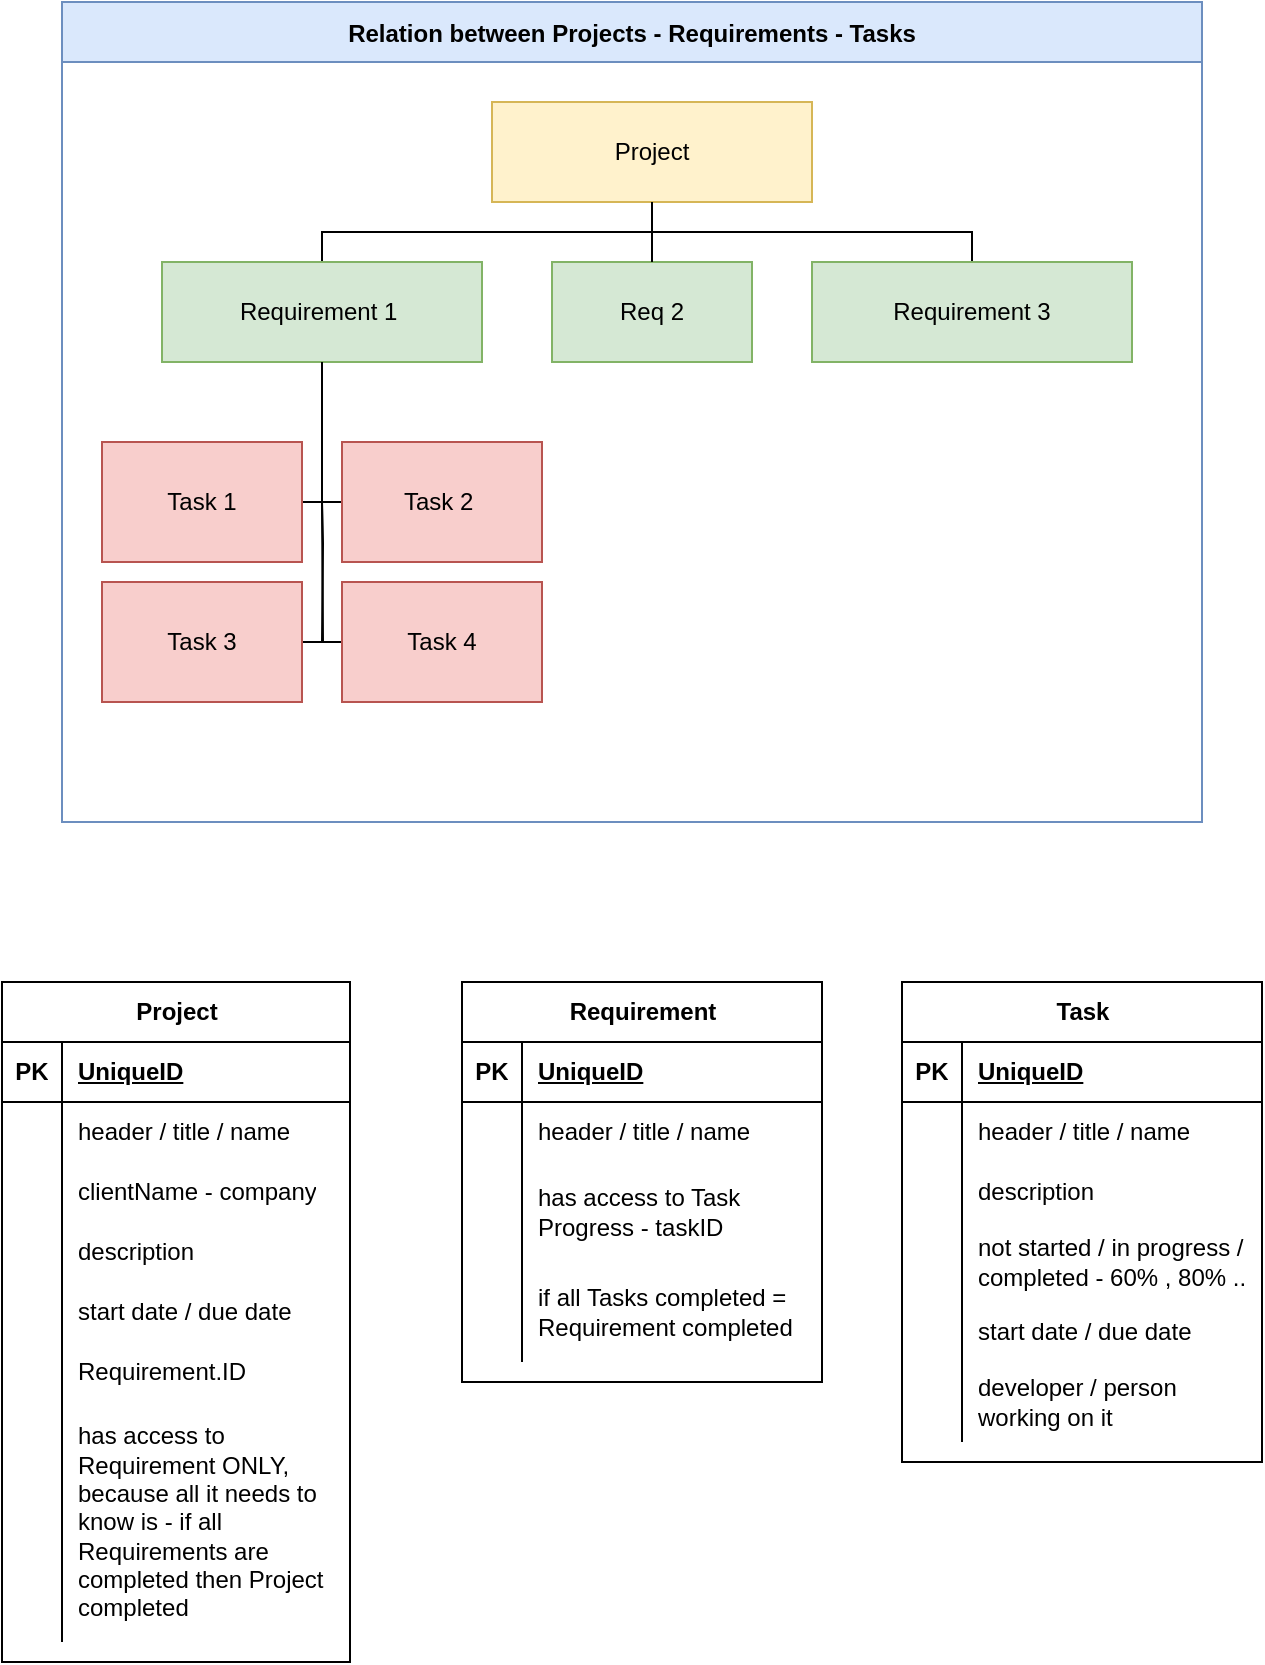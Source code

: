 <mxfile version="21.6.8" type="github">
  <diagram name="Page-1" id="QaF02aVG69fwTc1gb2MW">
    <mxGraphModel dx="2163" dy="885" grid="1" gridSize="10" guides="1" tooltips="1" connect="1" arrows="1" fold="1" page="1" pageScale="1" pageWidth="827" pageHeight="1169" math="0" shadow="0">
      <root>
        <mxCell id="0" />
        <mxCell id="1" parent="0" />
        <mxCell id="kX8SRu0ErOylLQwdDH6L-9" value="Relation between Projects - Requirements - Tasks" style="swimlane;startSize=30;horizontal=1;containerType=tree;fillColor=#dae8fc;strokeColor=#6c8ebf;" vertex="1" parent="1">
          <mxGeometry x="129" y="30" width="570" height="410" as="geometry" />
        </mxCell>
        <mxCell id="kX8SRu0ErOylLQwdDH6L-10" value="" style="edgeStyle=elbowEdgeStyle;elbow=vertical;sourcePerimeterSpacing=0;targetPerimeterSpacing=0;startArrow=none;endArrow=none;rounded=0;curved=0;" edge="1" parent="kX8SRu0ErOylLQwdDH6L-9" source="kX8SRu0ErOylLQwdDH6L-11" target="kX8SRu0ErOylLQwdDH6L-15">
          <mxGeometry relative="1" as="geometry" />
        </mxCell>
        <mxCell id="kX8SRu0ErOylLQwdDH6L-11" value="Project" style="whiteSpace=wrap;html=1;treeFolding=1;treeMoving=1;newEdgeStyle={&quot;edgeStyle&quot;:&quot;elbowEdgeStyle&quot;,&quot;startArrow&quot;:&quot;none&quot;,&quot;endArrow&quot;:&quot;none&quot;};fillColor=#fff2cc;strokeColor=#d6b656;" vertex="1" parent="kX8SRu0ErOylLQwdDH6L-9">
          <mxGeometry x="215" y="50" width="160" height="50" as="geometry" />
        </mxCell>
        <mxCell id="kX8SRu0ErOylLQwdDH6L-15" value="Requirement 1&amp;nbsp;" style="whiteSpace=wrap;html=1;treeFolding=1;treeMoving=1;newEdgeStyle={&quot;edgeStyle&quot;:&quot;elbowEdgeStyle&quot;,&quot;startArrow&quot;:&quot;none&quot;,&quot;endArrow&quot;:&quot;none&quot;};fillColor=#d5e8d4;strokeColor=#82b366;" vertex="1" parent="kX8SRu0ErOylLQwdDH6L-9">
          <mxGeometry x="50" y="130" width="160" height="50" as="geometry" />
        </mxCell>
        <mxCell id="kX8SRu0ErOylLQwdDH6L-23" style="edgeStyle=elbowEdgeStyle;rounded=0;orthogonalLoop=1;jettySize=auto;html=1;startArrow=none;endArrow=none;exitX=0.5;exitY=0;exitDx=0;exitDy=0;" edge="1" parent="kX8SRu0ErOylLQwdDH6L-9" source="kX8SRu0ErOylLQwdDH6L-22" target="kX8SRu0ErOylLQwdDH6L-11">
          <mxGeometry relative="1" as="geometry" />
        </mxCell>
        <mxCell id="kX8SRu0ErOylLQwdDH6L-22" value="Requirement 3" style="whiteSpace=wrap;html=1;align=center;verticalAlign=middle;treeFolding=1;treeMoving=1;newEdgeStyle={&quot;edgeStyle&quot;:&quot;elbowEdgeStyle&quot;,&quot;startArrow&quot;:&quot;none&quot;,&quot;endArrow&quot;:&quot;none&quot;};fillColor=#d5e8d4;strokeColor=#82b366;" vertex="1" parent="kX8SRu0ErOylLQwdDH6L-9">
          <mxGeometry x="375" y="130" width="160" height="50" as="geometry" />
        </mxCell>
        <mxCell id="kX8SRu0ErOylLQwdDH6L-24" value="Req 2" style="whiteSpace=wrap;html=1;align=center;verticalAlign=middle;treeFolding=1;treeMoving=1;newEdgeStyle={&quot;edgeStyle&quot;:&quot;elbowEdgeStyle&quot;,&quot;startArrow&quot;:&quot;none&quot;,&quot;endArrow&quot;:&quot;none&quot;};fillColor=#d5e8d4;strokeColor=#82b366;" vertex="1" parent="kX8SRu0ErOylLQwdDH6L-9">
          <mxGeometry x="245" y="130" width="100" height="50" as="geometry" />
        </mxCell>
        <mxCell id="kX8SRu0ErOylLQwdDH6L-25" value="" style="edgeStyle=elbowEdgeStyle;elbow=vertical;sourcePerimeterSpacing=0;targetPerimeterSpacing=0;startArrow=none;endArrow=none;rounded=0;curved=0;exitX=0.5;exitY=1;exitDx=0;exitDy=0;" edge="1" target="kX8SRu0ErOylLQwdDH6L-24" parent="kX8SRu0ErOylLQwdDH6L-9" source="kX8SRu0ErOylLQwdDH6L-11">
          <mxGeometry relative="1" as="geometry">
            <mxPoint x="194" y="90" as="sourcePoint" />
          </mxGeometry>
        </mxCell>
        <mxCell id="kX8SRu0ErOylLQwdDH6L-26" value="" style="edgeStyle=orthogonalEdgeStyle;sourcePerimeterSpacing=0;targetPerimeterSpacing=0;startArrow=none;endArrow=none;rounded=0;targetPortConstraint=eastwest;sourcePortConstraint=northsouth;curved=0;rounded=0;exitX=0.5;exitY=1;exitDx=0;exitDy=0;" edge="1" target="kX8SRu0ErOylLQwdDH6L-28" parent="kX8SRu0ErOylLQwdDH6L-9" source="kX8SRu0ErOylLQwdDH6L-15">
          <mxGeometry relative="1" as="geometry">
            <mxPoint x="95" y="180" as="sourcePoint" />
          </mxGeometry>
        </mxCell>
        <mxCell id="kX8SRu0ErOylLQwdDH6L-27" value="" style="edgeStyle=orthogonalEdgeStyle;sourcePerimeterSpacing=0;targetPerimeterSpacing=0;startArrow=none;endArrow=none;rounded=0;targetPortConstraint=eastwest;sourcePortConstraint=northsouth;curved=0;rounded=0;exitX=0.5;exitY=1;exitDx=0;exitDy=0;" edge="1" target="kX8SRu0ErOylLQwdDH6L-29" parent="kX8SRu0ErOylLQwdDH6L-9" source="kX8SRu0ErOylLQwdDH6L-15">
          <mxGeometry relative="1" as="geometry">
            <mxPoint x="150" y="180" as="sourcePoint" />
            <Array as="points">
              <mxPoint x="130" y="250" />
            </Array>
          </mxGeometry>
        </mxCell>
        <mxCell id="kX8SRu0ErOylLQwdDH6L-28" value="Task 1" style="whiteSpace=wrap;html=1;align=center;verticalAlign=middle;treeFolding=1;treeMoving=1;fillColor=#f8cecc;strokeColor=#b85450;" vertex="1" parent="kX8SRu0ErOylLQwdDH6L-9">
          <mxGeometry x="20" y="220" width="100" height="60" as="geometry" />
        </mxCell>
        <mxCell id="kX8SRu0ErOylLQwdDH6L-29" value="Task 2&amp;nbsp;" style="whiteSpace=wrap;html=1;align=center;verticalAlign=middle;treeFolding=1;treeMoving=1;fillColor=#f8cecc;strokeColor=#b85450;" vertex="1" parent="kX8SRu0ErOylLQwdDH6L-9">
          <mxGeometry x="140" y="220" width="100" height="60" as="geometry" />
        </mxCell>
        <mxCell id="kX8SRu0ErOylLQwdDH6L-49" value="" style="edgeStyle=orthogonalEdgeStyle;sourcePerimeterSpacing=0;targetPerimeterSpacing=0;startArrow=none;endArrow=none;rounded=0;targetPortConstraint=eastwest;sourcePortConstraint=northsouth;curved=0;rounded=0;" edge="1" target="kX8SRu0ErOylLQwdDH6L-51" parent="kX8SRu0ErOylLQwdDH6L-9">
          <mxGeometry relative="1" as="geometry">
            <mxPoint x="130" y="250" as="sourcePoint" />
          </mxGeometry>
        </mxCell>
        <mxCell id="kX8SRu0ErOylLQwdDH6L-50" value="" style="edgeStyle=orthogonalEdgeStyle;sourcePerimeterSpacing=0;targetPerimeterSpacing=0;startArrow=none;endArrow=none;rounded=0;targetPortConstraint=eastwest;sourcePortConstraint=northsouth;curved=0;rounded=0;" edge="1" target="kX8SRu0ErOylLQwdDH6L-52" parent="kX8SRu0ErOylLQwdDH6L-9">
          <mxGeometry relative="1" as="geometry">
            <mxPoint x="130" y="250" as="sourcePoint" />
          </mxGeometry>
        </mxCell>
        <mxCell id="kX8SRu0ErOylLQwdDH6L-51" value="Task 3" style="whiteSpace=wrap;html=1;align=center;verticalAlign=middle;treeFolding=1;treeMoving=1;fillColor=#f8cecc;strokeColor=#b85450;" vertex="1" parent="kX8SRu0ErOylLQwdDH6L-9">
          <mxGeometry x="20" y="290" width="100" height="60" as="geometry" />
        </mxCell>
        <mxCell id="kX8SRu0ErOylLQwdDH6L-52" value="Task 4" style="whiteSpace=wrap;html=1;align=center;verticalAlign=middle;treeFolding=1;treeMoving=1;fillColor=#f8cecc;strokeColor=#b85450;" vertex="1" parent="kX8SRu0ErOylLQwdDH6L-9">
          <mxGeometry x="140" y="290" width="100" height="60" as="geometry" />
        </mxCell>
        <mxCell id="kX8SRu0ErOylLQwdDH6L-53" value="Project" style="shape=table;startSize=30;container=1;collapsible=1;childLayout=tableLayout;fixedRows=1;rowLines=0;fontStyle=1;align=center;resizeLast=1;html=1;" vertex="1" parent="1">
          <mxGeometry x="99" y="520" width="174" height="340" as="geometry" />
        </mxCell>
        <mxCell id="kX8SRu0ErOylLQwdDH6L-54" value="" style="shape=tableRow;horizontal=0;startSize=0;swimlaneHead=0;swimlaneBody=0;fillColor=none;collapsible=0;dropTarget=0;points=[[0,0.5],[1,0.5]];portConstraint=eastwest;top=0;left=0;right=0;bottom=1;" vertex="1" parent="kX8SRu0ErOylLQwdDH6L-53">
          <mxGeometry y="30" width="174" height="30" as="geometry" />
        </mxCell>
        <mxCell id="kX8SRu0ErOylLQwdDH6L-55" value="PK" style="shape=partialRectangle;connectable=0;fillColor=none;top=0;left=0;bottom=0;right=0;fontStyle=1;overflow=hidden;whiteSpace=wrap;html=1;" vertex="1" parent="kX8SRu0ErOylLQwdDH6L-54">
          <mxGeometry width="30" height="30" as="geometry">
            <mxRectangle width="30" height="30" as="alternateBounds" />
          </mxGeometry>
        </mxCell>
        <mxCell id="kX8SRu0ErOylLQwdDH6L-56" value="UniqueID" style="shape=partialRectangle;connectable=0;fillColor=none;top=0;left=0;bottom=0;right=0;align=left;spacingLeft=6;fontStyle=5;overflow=hidden;whiteSpace=wrap;html=1;" vertex="1" parent="kX8SRu0ErOylLQwdDH6L-54">
          <mxGeometry x="30" width="144" height="30" as="geometry">
            <mxRectangle width="144" height="30" as="alternateBounds" />
          </mxGeometry>
        </mxCell>
        <mxCell id="kX8SRu0ErOylLQwdDH6L-57" value="" style="shape=tableRow;horizontal=0;startSize=0;swimlaneHead=0;swimlaneBody=0;fillColor=none;collapsible=0;dropTarget=0;points=[[0,0.5],[1,0.5]];portConstraint=eastwest;top=0;left=0;right=0;bottom=0;" vertex="1" parent="kX8SRu0ErOylLQwdDH6L-53">
          <mxGeometry y="60" width="174" height="30" as="geometry" />
        </mxCell>
        <mxCell id="kX8SRu0ErOylLQwdDH6L-58" value="" style="shape=partialRectangle;connectable=0;fillColor=none;top=0;left=0;bottom=0;right=0;editable=1;overflow=hidden;whiteSpace=wrap;html=1;" vertex="1" parent="kX8SRu0ErOylLQwdDH6L-57">
          <mxGeometry width="30" height="30" as="geometry">
            <mxRectangle width="30" height="30" as="alternateBounds" />
          </mxGeometry>
        </mxCell>
        <mxCell id="kX8SRu0ErOylLQwdDH6L-59" value="header / title / name&amp;nbsp;" style="shape=partialRectangle;connectable=0;fillColor=none;top=0;left=0;bottom=0;right=0;align=left;spacingLeft=6;overflow=hidden;whiteSpace=wrap;html=1;" vertex="1" parent="kX8SRu0ErOylLQwdDH6L-57">
          <mxGeometry x="30" width="144" height="30" as="geometry">
            <mxRectangle width="144" height="30" as="alternateBounds" />
          </mxGeometry>
        </mxCell>
        <mxCell id="kX8SRu0ErOylLQwdDH6L-110" value="" style="shape=tableRow;horizontal=0;startSize=0;swimlaneHead=0;swimlaneBody=0;fillColor=none;collapsible=0;dropTarget=0;points=[[0,0.5],[1,0.5]];portConstraint=eastwest;top=0;left=0;right=0;bottom=0;" vertex="1" parent="kX8SRu0ErOylLQwdDH6L-53">
          <mxGeometry y="90" width="174" height="30" as="geometry" />
        </mxCell>
        <mxCell id="kX8SRu0ErOylLQwdDH6L-111" value="" style="shape=partialRectangle;connectable=0;fillColor=none;top=0;left=0;bottom=0;right=0;editable=1;overflow=hidden;whiteSpace=wrap;html=1;" vertex="1" parent="kX8SRu0ErOylLQwdDH6L-110">
          <mxGeometry width="30" height="30" as="geometry">
            <mxRectangle width="30" height="30" as="alternateBounds" />
          </mxGeometry>
        </mxCell>
        <mxCell id="kX8SRu0ErOylLQwdDH6L-112" value="clientName - company" style="shape=partialRectangle;connectable=0;fillColor=none;top=0;left=0;bottom=0;right=0;align=left;spacingLeft=6;overflow=hidden;whiteSpace=wrap;html=1;" vertex="1" parent="kX8SRu0ErOylLQwdDH6L-110">
          <mxGeometry x="30" width="144" height="30" as="geometry">
            <mxRectangle width="144" height="30" as="alternateBounds" />
          </mxGeometry>
        </mxCell>
        <mxCell id="kX8SRu0ErOylLQwdDH6L-107" value="" style="shape=tableRow;horizontal=0;startSize=0;swimlaneHead=0;swimlaneBody=0;fillColor=none;collapsible=0;dropTarget=0;points=[[0,0.5],[1,0.5]];portConstraint=eastwest;top=0;left=0;right=0;bottom=0;" vertex="1" parent="kX8SRu0ErOylLQwdDH6L-53">
          <mxGeometry y="120" width="174" height="30" as="geometry" />
        </mxCell>
        <mxCell id="kX8SRu0ErOylLQwdDH6L-108" value="" style="shape=partialRectangle;connectable=0;fillColor=none;top=0;left=0;bottom=0;right=0;editable=1;overflow=hidden;whiteSpace=wrap;html=1;" vertex="1" parent="kX8SRu0ErOylLQwdDH6L-107">
          <mxGeometry width="30" height="30" as="geometry">
            <mxRectangle width="30" height="30" as="alternateBounds" />
          </mxGeometry>
        </mxCell>
        <mxCell id="kX8SRu0ErOylLQwdDH6L-109" value="description" style="shape=partialRectangle;connectable=0;fillColor=none;top=0;left=0;bottom=0;right=0;align=left;spacingLeft=6;overflow=hidden;whiteSpace=wrap;html=1;" vertex="1" parent="kX8SRu0ErOylLQwdDH6L-107">
          <mxGeometry x="30" width="144" height="30" as="geometry">
            <mxRectangle width="144" height="30" as="alternateBounds" />
          </mxGeometry>
        </mxCell>
        <mxCell id="kX8SRu0ErOylLQwdDH6L-60" value="" style="shape=tableRow;horizontal=0;startSize=0;swimlaneHead=0;swimlaneBody=0;fillColor=none;collapsible=0;dropTarget=0;points=[[0,0.5],[1,0.5]];portConstraint=eastwest;top=0;left=0;right=0;bottom=0;" vertex="1" parent="kX8SRu0ErOylLQwdDH6L-53">
          <mxGeometry y="150" width="174" height="30" as="geometry" />
        </mxCell>
        <mxCell id="kX8SRu0ErOylLQwdDH6L-61" value="" style="shape=partialRectangle;connectable=0;fillColor=none;top=0;left=0;bottom=0;right=0;editable=1;overflow=hidden;whiteSpace=wrap;html=1;" vertex="1" parent="kX8SRu0ErOylLQwdDH6L-60">
          <mxGeometry width="30" height="30" as="geometry">
            <mxRectangle width="30" height="30" as="alternateBounds" />
          </mxGeometry>
        </mxCell>
        <mxCell id="kX8SRu0ErOylLQwdDH6L-62" value="start date / due date" style="shape=partialRectangle;connectable=0;fillColor=none;top=0;left=0;bottom=0;right=0;align=left;spacingLeft=6;overflow=hidden;whiteSpace=wrap;html=1;" vertex="1" parent="kX8SRu0ErOylLQwdDH6L-60">
          <mxGeometry x="30" width="144" height="30" as="geometry">
            <mxRectangle width="144" height="30" as="alternateBounds" />
          </mxGeometry>
        </mxCell>
        <mxCell id="kX8SRu0ErOylLQwdDH6L-115" value="" style="shape=tableRow;horizontal=0;startSize=0;swimlaneHead=0;swimlaneBody=0;fillColor=none;collapsible=0;dropTarget=0;points=[[0,0.5],[1,0.5]];portConstraint=eastwest;top=0;left=0;right=0;bottom=0;" vertex="1" parent="kX8SRu0ErOylLQwdDH6L-53">
          <mxGeometry y="180" width="174" height="30" as="geometry" />
        </mxCell>
        <mxCell id="kX8SRu0ErOylLQwdDH6L-116" value="" style="shape=partialRectangle;connectable=0;fillColor=none;top=0;left=0;bottom=0;right=0;editable=1;overflow=hidden;whiteSpace=wrap;html=1;" vertex="1" parent="kX8SRu0ErOylLQwdDH6L-115">
          <mxGeometry width="30" height="30" as="geometry">
            <mxRectangle width="30" height="30" as="alternateBounds" />
          </mxGeometry>
        </mxCell>
        <mxCell id="kX8SRu0ErOylLQwdDH6L-117" value="Requirement.ID" style="shape=partialRectangle;connectable=0;fillColor=none;top=0;left=0;bottom=0;right=0;align=left;spacingLeft=6;overflow=hidden;whiteSpace=wrap;html=1;" vertex="1" parent="kX8SRu0ErOylLQwdDH6L-115">
          <mxGeometry x="30" width="144" height="30" as="geometry">
            <mxRectangle width="144" height="30" as="alternateBounds" />
          </mxGeometry>
        </mxCell>
        <mxCell id="kX8SRu0ErOylLQwdDH6L-63" value="" style="shape=tableRow;horizontal=0;startSize=0;swimlaneHead=0;swimlaneBody=0;fillColor=none;collapsible=0;dropTarget=0;points=[[0,0.5],[1,0.5]];portConstraint=eastwest;top=0;left=0;right=0;bottom=0;" vertex="1" parent="kX8SRu0ErOylLQwdDH6L-53">
          <mxGeometry y="210" width="174" height="120" as="geometry" />
        </mxCell>
        <mxCell id="kX8SRu0ErOylLQwdDH6L-64" value="" style="shape=partialRectangle;connectable=0;fillColor=none;top=0;left=0;bottom=0;right=0;editable=1;overflow=hidden;whiteSpace=wrap;html=1;" vertex="1" parent="kX8SRu0ErOylLQwdDH6L-63">
          <mxGeometry width="30" height="120" as="geometry">
            <mxRectangle width="30" height="120" as="alternateBounds" />
          </mxGeometry>
        </mxCell>
        <mxCell id="kX8SRu0ErOylLQwdDH6L-65" value="has access to Requirement ONLY, because all it needs to know is - if all Requirements are completed then Project completed" style="shape=partialRectangle;connectable=0;fillColor=none;top=0;left=0;bottom=0;right=0;align=left;spacingLeft=6;overflow=hidden;whiteSpace=wrap;html=1;" vertex="1" parent="kX8SRu0ErOylLQwdDH6L-63">
          <mxGeometry x="30" width="144" height="120" as="geometry">
            <mxRectangle width="144" height="120" as="alternateBounds" />
          </mxGeometry>
        </mxCell>
        <mxCell id="kX8SRu0ErOylLQwdDH6L-66" value="Requirement" style="shape=table;startSize=30;container=1;collapsible=1;childLayout=tableLayout;fixedRows=1;rowLines=0;fontStyle=1;align=center;resizeLast=1;html=1;" vertex="1" parent="1">
          <mxGeometry x="329" y="520" width="180" height="200" as="geometry" />
        </mxCell>
        <mxCell id="kX8SRu0ErOylLQwdDH6L-67" value="" style="shape=tableRow;horizontal=0;startSize=0;swimlaneHead=0;swimlaneBody=0;fillColor=none;collapsible=0;dropTarget=0;points=[[0,0.5],[1,0.5]];portConstraint=eastwest;top=0;left=0;right=0;bottom=1;" vertex="1" parent="kX8SRu0ErOylLQwdDH6L-66">
          <mxGeometry y="30" width="180" height="30" as="geometry" />
        </mxCell>
        <mxCell id="kX8SRu0ErOylLQwdDH6L-68" value="PK" style="shape=partialRectangle;connectable=0;fillColor=none;top=0;left=0;bottom=0;right=0;fontStyle=1;overflow=hidden;whiteSpace=wrap;html=1;" vertex="1" parent="kX8SRu0ErOylLQwdDH6L-67">
          <mxGeometry width="30" height="30" as="geometry">
            <mxRectangle width="30" height="30" as="alternateBounds" />
          </mxGeometry>
        </mxCell>
        <mxCell id="kX8SRu0ErOylLQwdDH6L-69" value="UniqueID" style="shape=partialRectangle;connectable=0;fillColor=none;top=0;left=0;bottom=0;right=0;align=left;spacingLeft=6;fontStyle=5;overflow=hidden;whiteSpace=wrap;html=1;" vertex="1" parent="kX8SRu0ErOylLQwdDH6L-67">
          <mxGeometry x="30" width="150" height="30" as="geometry">
            <mxRectangle width="150" height="30" as="alternateBounds" />
          </mxGeometry>
        </mxCell>
        <mxCell id="kX8SRu0ErOylLQwdDH6L-70" value="" style="shape=tableRow;horizontal=0;startSize=0;swimlaneHead=0;swimlaneBody=0;fillColor=none;collapsible=0;dropTarget=0;points=[[0,0.5],[1,0.5]];portConstraint=eastwest;top=0;left=0;right=0;bottom=0;" vertex="1" parent="kX8SRu0ErOylLQwdDH6L-66">
          <mxGeometry y="60" width="180" height="30" as="geometry" />
        </mxCell>
        <mxCell id="kX8SRu0ErOylLQwdDH6L-71" value="" style="shape=partialRectangle;connectable=0;fillColor=none;top=0;left=0;bottom=0;right=0;editable=1;overflow=hidden;whiteSpace=wrap;html=1;" vertex="1" parent="kX8SRu0ErOylLQwdDH6L-70">
          <mxGeometry width="30" height="30" as="geometry">
            <mxRectangle width="30" height="30" as="alternateBounds" />
          </mxGeometry>
        </mxCell>
        <mxCell id="kX8SRu0ErOylLQwdDH6L-72" value="header / title / name" style="shape=partialRectangle;connectable=0;fillColor=none;top=0;left=0;bottom=0;right=0;align=left;spacingLeft=6;overflow=hidden;whiteSpace=wrap;html=1;" vertex="1" parent="kX8SRu0ErOylLQwdDH6L-70">
          <mxGeometry x="30" width="150" height="30" as="geometry">
            <mxRectangle width="150" height="30" as="alternateBounds" />
          </mxGeometry>
        </mxCell>
        <mxCell id="kX8SRu0ErOylLQwdDH6L-73" value="" style="shape=tableRow;horizontal=0;startSize=0;swimlaneHead=0;swimlaneBody=0;fillColor=none;collapsible=0;dropTarget=0;points=[[0,0.5],[1,0.5]];portConstraint=eastwest;top=0;left=0;right=0;bottom=0;" vertex="1" parent="kX8SRu0ErOylLQwdDH6L-66">
          <mxGeometry y="90" width="180" height="50" as="geometry" />
        </mxCell>
        <mxCell id="kX8SRu0ErOylLQwdDH6L-74" value="" style="shape=partialRectangle;connectable=0;fillColor=none;top=0;left=0;bottom=0;right=0;editable=1;overflow=hidden;whiteSpace=wrap;html=1;" vertex="1" parent="kX8SRu0ErOylLQwdDH6L-73">
          <mxGeometry width="30" height="50" as="geometry">
            <mxRectangle width="30" height="50" as="alternateBounds" />
          </mxGeometry>
        </mxCell>
        <mxCell id="kX8SRu0ErOylLQwdDH6L-75" value="has access to Task Progress - taskID" style="shape=partialRectangle;connectable=0;fillColor=none;top=0;left=0;bottom=0;right=0;align=left;spacingLeft=6;overflow=hidden;whiteSpace=wrap;html=1;" vertex="1" parent="kX8SRu0ErOylLQwdDH6L-73">
          <mxGeometry x="30" width="150" height="50" as="geometry">
            <mxRectangle width="150" height="50" as="alternateBounds" />
          </mxGeometry>
        </mxCell>
        <mxCell id="kX8SRu0ErOylLQwdDH6L-76" value="" style="shape=tableRow;horizontal=0;startSize=0;swimlaneHead=0;swimlaneBody=0;fillColor=none;collapsible=0;dropTarget=0;points=[[0,0.5],[1,0.5]];portConstraint=eastwest;top=0;left=0;right=0;bottom=0;" vertex="1" parent="kX8SRu0ErOylLQwdDH6L-66">
          <mxGeometry y="140" width="180" height="50" as="geometry" />
        </mxCell>
        <mxCell id="kX8SRu0ErOylLQwdDH6L-77" value="" style="shape=partialRectangle;connectable=0;fillColor=none;top=0;left=0;bottom=0;right=0;editable=1;overflow=hidden;whiteSpace=wrap;html=1;" vertex="1" parent="kX8SRu0ErOylLQwdDH6L-76">
          <mxGeometry width="30" height="50" as="geometry">
            <mxRectangle width="30" height="50" as="alternateBounds" />
          </mxGeometry>
        </mxCell>
        <mxCell id="kX8SRu0ErOylLQwdDH6L-78" value="if all Tasks completed = Requirement completed" style="shape=partialRectangle;connectable=0;fillColor=none;top=0;left=0;bottom=0;right=0;align=left;spacingLeft=6;overflow=hidden;whiteSpace=wrap;html=1;" vertex="1" parent="kX8SRu0ErOylLQwdDH6L-76">
          <mxGeometry x="30" width="150" height="50" as="geometry">
            <mxRectangle width="150" height="50" as="alternateBounds" />
          </mxGeometry>
        </mxCell>
        <mxCell id="kX8SRu0ErOylLQwdDH6L-79" value="Task" style="shape=table;startSize=30;container=1;collapsible=1;childLayout=tableLayout;fixedRows=1;rowLines=0;fontStyle=1;align=center;resizeLast=1;html=1;" vertex="1" parent="1">
          <mxGeometry x="549" y="520" width="180" height="240" as="geometry" />
        </mxCell>
        <mxCell id="kX8SRu0ErOylLQwdDH6L-80" value="" style="shape=tableRow;horizontal=0;startSize=0;swimlaneHead=0;swimlaneBody=0;fillColor=none;collapsible=0;dropTarget=0;points=[[0,0.5],[1,0.5]];portConstraint=eastwest;top=0;left=0;right=0;bottom=1;" vertex="1" parent="kX8SRu0ErOylLQwdDH6L-79">
          <mxGeometry y="30" width="180" height="30" as="geometry" />
        </mxCell>
        <mxCell id="kX8SRu0ErOylLQwdDH6L-81" value="PK" style="shape=partialRectangle;connectable=0;fillColor=none;top=0;left=0;bottom=0;right=0;fontStyle=1;overflow=hidden;whiteSpace=wrap;html=1;" vertex="1" parent="kX8SRu0ErOylLQwdDH6L-80">
          <mxGeometry width="30" height="30" as="geometry">
            <mxRectangle width="30" height="30" as="alternateBounds" />
          </mxGeometry>
        </mxCell>
        <mxCell id="kX8SRu0ErOylLQwdDH6L-82" value="UniqueID" style="shape=partialRectangle;connectable=0;fillColor=none;top=0;left=0;bottom=0;right=0;align=left;spacingLeft=6;fontStyle=5;overflow=hidden;whiteSpace=wrap;html=1;" vertex="1" parent="kX8SRu0ErOylLQwdDH6L-80">
          <mxGeometry x="30" width="150" height="30" as="geometry">
            <mxRectangle width="150" height="30" as="alternateBounds" />
          </mxGeometry>
        </mxCell>
        <mxCell id="kX8SRu0ErOylLQwdDH6L-83" value="" style="shape=tableRow;horizontal=0;startSize=0;swimlaneHead=0;swimlaneBody=0;fillColor=none;collapsible=0;dropTarget=0;points=[[0,0.5],[1,0.5]];portConstraint=eastwest;top=0;left=0;right=0;bottom=0;" vertex="1" parent="kX8SRu0ErOylLQwdDH6L-79">
          <mxGeometry y="60" width="180" height="30" as="geometry" />
        </mxCell>
        <mxCell id="kX8SRu0ErOylLQwdDH6L-84" value="" style="shape=partialRectangle;connectable=0;fillColor=none;top=0;left=0;bottom=0;right=0;editable=1;overflow=hidden;whiteSpace=wrap;html=1;" vertex="1" parent="kX8SRu0ErOylLQwdDH6L-83">
          <mxGeometry width="30" height="30" as="geometry">
            <mxRectangle width="30" height="30" as="alternateBounds" />
          </mxGeometry>
        </mxCell>
        <mxCell id="kX8SRu0ErOylLQwdDH6L-85" value="header / title / name&amp;nbsp;" style="shape=partialRectangle;connectable=0;fillColor=none;top=0;left=0;bottom=0;right=0;align=left;spacingLeft=6;overflow=hidden;whiteSpace=wrap;html=1;" vertex="1" parent="kX8SRu0ErOylLQwdDH6L-83">
          <mxGeometry x="30" width="150" height="30" as="geometry">
            <mxRectangle width="150" height="30" as="alternateBounds" />
          </mxGeometry>
        </mxCell>
        <mxCell id="kX8SRu0ErOylLQwdDH6L-95" value="" style="shape=tableRow;horizontal=0;startSize=0;swimlaneHead=0;swimlaneBody=0;fillColor=none;collapsible=0;dropTarget=0;points=[[0,0.5],[1,0.5]];portConstraint=eastwest;top=0;left=0;right=0;bottom=0;" vertex="1" parent="kX8SRu0ErOylLQwdDH6L-79">
          <mxGeometry y="90" width="180" height="30" as="geometry" />
        </mxCell>
        <mxCell id="kX8SRu0ErOylLQwdDH6L-96" value="" style="shape=partialRectangle;connectable=0;fillColor=none;top=0;left=0;bottom=0;right=0;editable=1;overflow=hidden;whiteSpace=wrap;html=1;" vertex="1" parent="kX8SRu0ErOylLQwdDH6L-95">
          <mxGeometry width="30" height="30" as="geometry">
            <mxRectangle width="30" height="30" as="alternateBounds" />
          </mxGeometry>
        </mxCell>
        <mxCell id="kX8SRu0ErOylLQwdDH6L-97" value="description" style="shape=partialRectangle;connectable=0;fillColor=none;top=0;left=0;bottom=0;right=0;align=left;spacingLeft=6;overflow=hidden;whiteSpace=wrap;html=1;" vertex="1" parent="kX8SRu0ErOylLQwdDH6L-95">
          <mxGeometry x="30" width="150" height="30" as="geometry">
            <mxRectangle width="150" height="30" as="alternateBounds" />
          </mxGeometry>
        </mxCell>
        <mxCell id="kX8SRu0ErOylLQwdDH6L-86" value="" style="shape=tableRow;horizontal=0;startSize=0;swimlaneHead=0;swimlaneBody=0;fillColor=none;collapsible=0;dropTarget=0;points=[[0,0.5],[1,0.5]];portConstraint=eastwest;top=0;left=0;right=0;bottom=0;" vertex="1" parent="kX8SRu0ErOylLQwdDH6L-79">
          <mxGeometry y="120" width="180" height="40" as="geometry" />
        </mxCell>
        <mxCell id="kX8SRu0ErOylLQwdDH6L-87" value="" style="shape=partialRectangle;connectable=0;fillColor=none;top=0;left=0;bottom=0;right=0;editable=1;overflow=hidden;whiteSpace=wrap;html=1;" vertex="1" parent="kX8SRu0ErOylLQwdDH6L-86">
          <mxGeometry width="30" height="40" as="geometry">
            <mxRectangle width="30" height="40" as="alternateBounds" />
          </mxGeometry>
        </mxCell>
        <mxCell id="kX8SRu0ErOylLQwdDH6L-88" value="not started / in progress / completed - 60% , 80% .." style="shape=partialRectangle;connectable=0;fillColor=none;top=0;left=0;bottom=0;right=0;align=left;spacingLeft=6;overflow=hidden;whiteSpace=wrap;html=1;" vertex="1" parent="kX8SRu0ErOylLQwdDH6L-86">
          <mxGeometry x="30" width="150" height="40" as="geometry">
            <mxRectangle width="150" height="40" as="alternateBounds" />
          </mxGeometry>
        </mxCell>
        <mxCell id="kX8SRu0ErOylLQwdDH6L-89" value="" style="shape=tableRow;horizontal=0;startSize=0;swimlaneHead=0;swimlaneBody=0;fillColor=none;collapsible=0;dropTarget=0;points=[[0,0.5],[1,0.5]];portConstraint=eastwest;top=0;left=0;right=0;bottom=0;" vertex="1" parent="kX8SRu0ErOylLQwdDH6L-79">
          <mxGeometry y="160" width="180" height="30" as="geometry" />
        </mxCell>
        <mxCell id="kX8SRu0ErOylLQwdDH6L-90" value="" style="shape=partialRectangle;connectable=0;fillColor=none;top=0;left=0;bottom=0;right=0;editable=1;overflow=hidden;whiteSpace=wrap;html=1;" vertex="1" parent="kX8SRu0ErOylLQwdDH6L-89">
          <mxGeometry width="30" height="30" as="geometry">
            <mxRectangle width="30" height="30" as="alternateBounds" />
          </mxGeometry>
        </mxCell>
        <mxCell id="kX8SRu0ErOylLQwdDH6L-91" value="start date / due date" style="shape=partialRectangle;connectable=0;fillColor=none;top=0;left=0;bottom=0;right=0;align=left;spacingLeft=6;overflow=hidden;whiteSpace=wrap;html=1;" vertex="1" parent="kX8SRu0ErOylLQwdDH6L-89">
          <mxGeometry x="30" width="150" height="30" as="geometry">
            <mxRectangle width="150" height="30" as="alternateBounds" />
          </mxGeometry>
        </mxCell>
        <mxCell id="kX8SRu0ErOylLQwdDH6L-92" value="" style="shape=tableRow;horizontal=0;startSize=0;swimlaneHead=0;swimlaneBody=0;fillColor=none;collapsible=0;dropTarget=0;points=[[0,0.5],[1,0.5]];portConstraint=eastwest;top=0;left=0;right=0;bottom=0;" vertex="1" parent="kX8SRu0ErOylLQwdDH6L-79">
          <mxGeometry y="190" width="180" height="40" as="geometry" />
        </mxCell>
        <mxCell id="kX8SRu0ErOylLQwdDH6L-93" value="" style="shape=partialRectangle;connectable=0;fillColor=none;top=0;left=0;bottom=0;right=0;editable=1;overflow=hidden;whiteSpace=wrap;html=1;" vertex="1" parent="kX8SRu0ErOylLQwdDH6L-92">
          <mxGeometry width="30" height="40" as="geometry">
            <mxRectangle width="30" height="40" as="alternateBounds" />
          </mxGeometry>
        </mxCell>
        <mxCell id="kX8SRu0ErOylLQwdDH6L-94" value="developer / person&amp;nbsp; working on it&amp;nbsp;" style="shape=partialRectangle;connectable=0;fillColor=none;top=0;left=0;bottom=0;right=0;align=left;spacingLeft=6;overflow=hidden;whiteSpace=wrap;html=1;" vertex="1" parent="kX8SRu0ErOylLQwdDH6L-92">
          <mxGeometry x="30" width="150" height="40" as="geometry">
            <mxRectangle width="150" height="40" as="alternateBounds" />
          </mxGeometry>
        </mxCell>
      </root>
    </mxGraphModel>
  </diagram>
</mxfile>
